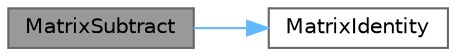 digraph "MatrixSubtract"
{
 // LATEX_PDF_SIZE
  bgcolor="transparent";
  edge [fontname=Helvetica,fontsize=10,labelfontname=Helvetica,labelfontsize=10];
  node [fontname=Helvetica,fontsize=10,shape=box,height=0.2,width=0.4];
  rankdir="LR";
  Node1 [id="Node000001",label="MatrixSubtract",height=0.2,width=0.4,color="gray40", fillcolor="grey60", style="filled", fontcolor="black",tooltip=" "];
  Node1 -> Node2 [id="edge2_Node000001_Node000002",color="steelblue1",style="solid",tooltip=" "];
  Node2 [id="Node000002",label="MatrixIdentity",height=0.2,width=0.4,color="grey40", fillcolor="white", style="filled",URL="$_classes_2lib_2raylib_2src_2raymath_8h.html#a6b00858883c5c765bc1380850df30537",tooltip=" "];
}

